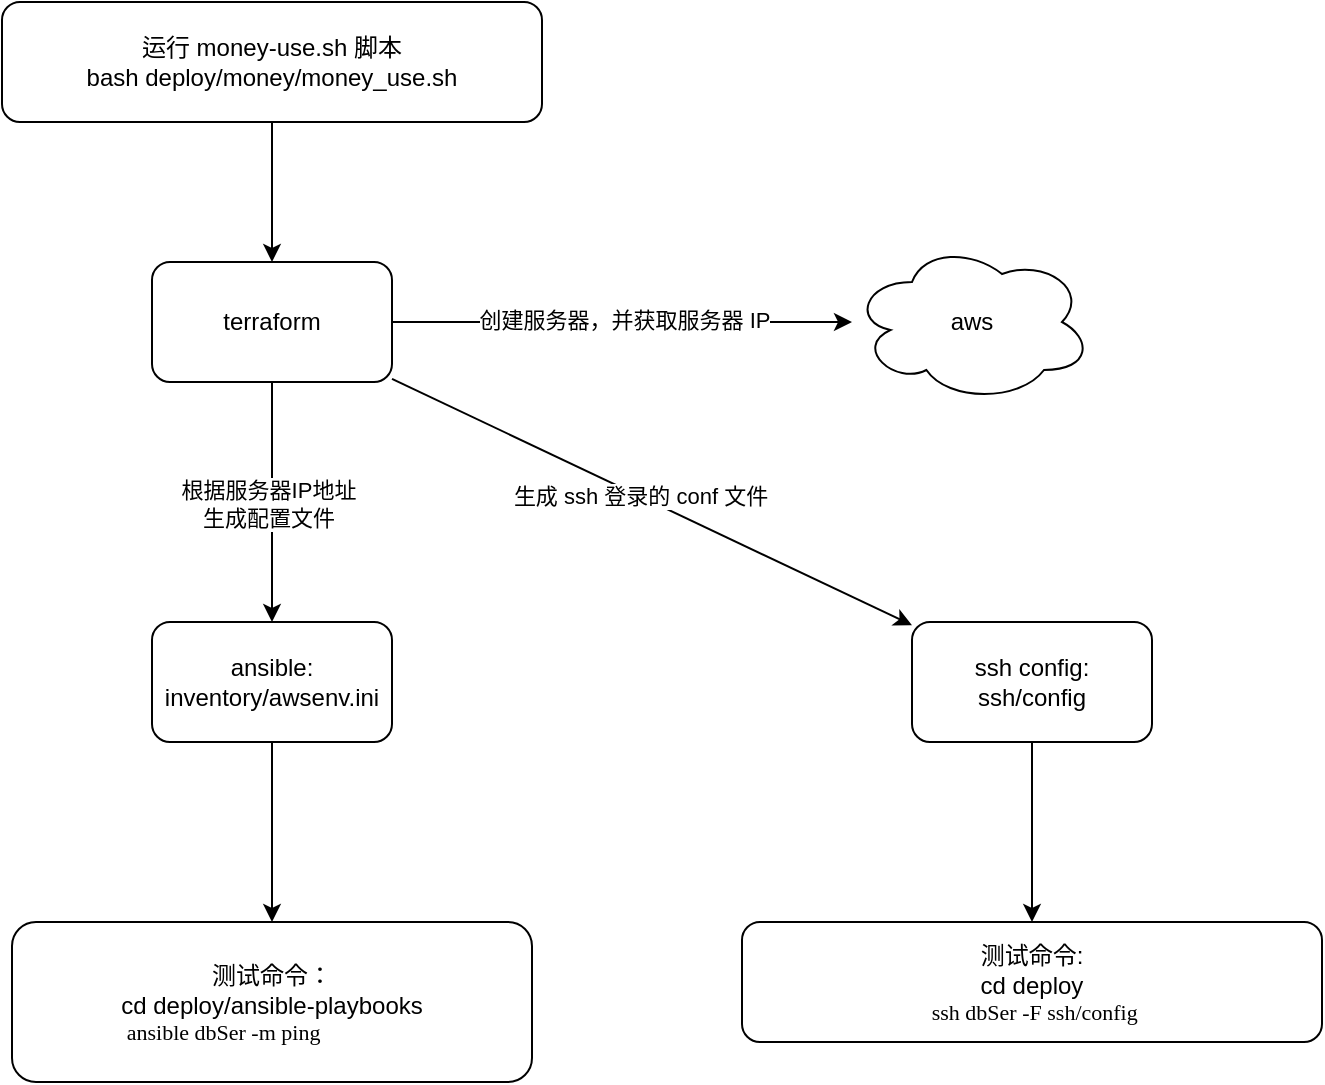 <mxfile>
    <diagram id="wqyrsMFIAE9PBp0Zv13e" name="Page-1">
        <mxGraphModel dx="479" dy="284" grid="1" gridSize="10" guides="1" tooltips="1" connect="1" arrows="1" fold="1" page="1" pageScale="1" pageWidth="827" pageHeight="1169" math="0" shadow="0">
            <root>
                <mxCell id="0"/>
                <mxCell id="1" parent="0"/>
                <mxCell id="4" style="edgeStyle=none;html=1;" edge="1" parent="1" source="2" target="3">
                    <mxGeometry relative="1" as="geometry"/>
                </mxCell>
                <mxCell id="9" value="创建服务器，并获取服务器 IP" style="edgeLabel;html=1;align=center;verticalAlign=middle;resizable=0;points=[];" vertex="1" connectable="0" parent="4">
                    <mxGeometry x="0.004" y="1" relative="1" as="geometry">
                        <mxPoint as="offset"/>
                    </mxGeometry>
                </mxCell>
                <mxCell id="6" style="edgeStyle=none;html=1;" edge="1" parent="1" source="2" target="5">
                    <mxGeometry relative="1" as="geometry"/>
                </mxCell>
                <mxCell id="7" value="根据服务器IP地址&lt;br&gt;生成配置文件" style="edgeLabel;html=1;align=center;verticalAlign=middle;resizable=0;points=[];" vertex="1" connectable="0" parent="6">
                    <mxGeometry x="0.011" y="-2" relative="1" as="geometry">
                        <mxPoint as="offset"/>
                    </mxGeometry>
                </mxCell>
                <mxCell id="13" style="edgeStyle=none;html=1;" edge="1" parent="1" source="2" target="12">
                    <mxGeometry relative="1" as="geometry"/>
                </mxCell>
                <mxCell id="14" value="生成 ssh 登录的 conf 文件" style="edgeLabel;html=1;align=center;verticalAlign=middle;resizable=0;points=[];" vertex="1" connectable="0" parent="13">
                    <mxGeometry x="-0.047" relative="1" as="geometry">
                        <mxPoint as="offset"/>
                    </mxGeometry>
                </mxCell>
                <mxCell id="2" value="terraform" style="rounded=1;whiteSpace=wrap;html=1;" vertex="1" parent="1">
                    <mxGeometry x="80" y="330" width="120" height="60" as="geometry"/>
                </mxCell>
                <mxCell id="3" value="aws" style="ellipse;shape=cloud;whiteSpace=wrap;html=1;" vertex="1" parent="1">
                    <mxGeometry x="430" y="320" width="120" height="80" as="geometry"/>
                </mxCell>
                <mxCell id="11" style="edgeStyle=none;html=1;" edge="1" parent="1" source="5" target="10">
                    <mxGeometry relative="1" as="geometry"/>
                </mxCell>
                <mxCell id="5" value="ansible: inventory/awsenv.ini" style="rounded=1;whiteSpace=wrap;html=1;" vertex="1" parent="1">
                    <mxGeometry x="80" y="510" width="120" height="60" as="geometry"/>
                </mxCell>
                <mxCell id="10" value="测试命令：&lt;br&gt;cd deploy/ansible-playbooks&lt;br&gt;&lt;div&gt;&lt;p style=&quot;margin: 0px; font-variant-numeric: normal; font-variant-east-asian: normal; font-variant-alternates: normal; font-size-adjust: none; font-kerning: auto; font-optical-sizing: auto; font-feature-settings: normal; font-variation-settings: normal; font-variant-position: normal; font-variant-emoji: normal; font-stretch: normal; font-size: 11px; line-height: normal; font-family: Menlo; color: rgb(0, 0, 0); text-align: start;&quot; class=&quot;p1&quot;&gt;&lt;span style=&quot;font-variant-ligatures: no-common-ligatures;&quot; class=&quot;s1&quot;&gt;&lt;span class=&quot;Apple-converted-space&quot;&gt;&amp;nbsp;&lt;/span&gt;ansible dbSer -m ping&lt;span class=&quot;Apple-converted-space&quot;&gt;&amp;nbsp;&lt;/span&gt;&lt;/span&gt;&lt;/p&gt;&lt;/div&gt;" style="rounded=1;whiteSpace=wrap;html=1;" vertex="1" parent="1">
                    <mxGeometry x="10" y="660" width="260" height="80" as="geometry"/>
                </mxCell>
                <mxCell id="16" value="" style="edgeStyle=none;html=1;" edge="1" parent="1" source="12" target="15">
                    <mxGeometry relative="1" as="geometry"/>
                </mxCell>
                <mxCell id="12" value="ssh config:&lt;br&gt;ssh/config" style="rounded=1;whiteSpace=wrap;html=1;" vertex="1" parent="1">
                    <mxGeometry x="460" y="510" width="120" height="60" as="geometry"/>
                </mxCell>
                <mxCell id="15" value="测试命令:&lt;br&gt;cd deploy&lt;br&gt;&lt;p style=&quot;margin: 0px; font-variant-numeric: normal; font-variant-east-asian: normal; font-variant-alternates: normal; font-size-adjust: none; font-kerning: auto; font-optical-sizing: auto; font-feature-settings: normal; font-variation-settings: normal; font-variant-position: normal; font-variant-emoji: normal; font-stretch: normal; font-size: 11px; line-height: normal; font-family: Menlo; color: rgb(0, 0, 0); text-align: start;&quot; class=&quot;p1&quot;&gt;&lt;span style=&quot;font-variant-ligatures: no-common-ligatures;&quot; class=&quot;s1&quot;&gt;&lt;span class=&quot;Apple-converted-space&quot;&gt;&amp;nbsp;&lt;/span&gt;ssh dbSer -F ssh/config&lt;/span&gt;&lt;/p&gt;" style="rounded=1;whiteSpace=wrap;html=1;" vertex="1" parent="1">
                    <mxGeometry x="375" y="660" width="290" height="60" as="geometry"/>
                </mxCell>
                <mxCell id="18" style="edgeStyle=none;html=1;" edge="1" parent="1" source="17" target="2">
                    <mxGeometry relative="1" as="geometry"/>
                </mxCell>
                <mxCell id="17" value="运行 money-use.sh 脚本&lt;br&gt;bash deploy/money/money_use.sh" style="rounded=1;whiteSpace=wrap;html=1;" vertex="1" parent="1">
                    <mxGeometry x="5" y="200" width="270" height="60" as="geometry"/>
                </mxCell>
            </root>
        </mxGraphModel>
    </diagram>
</mxfile>
